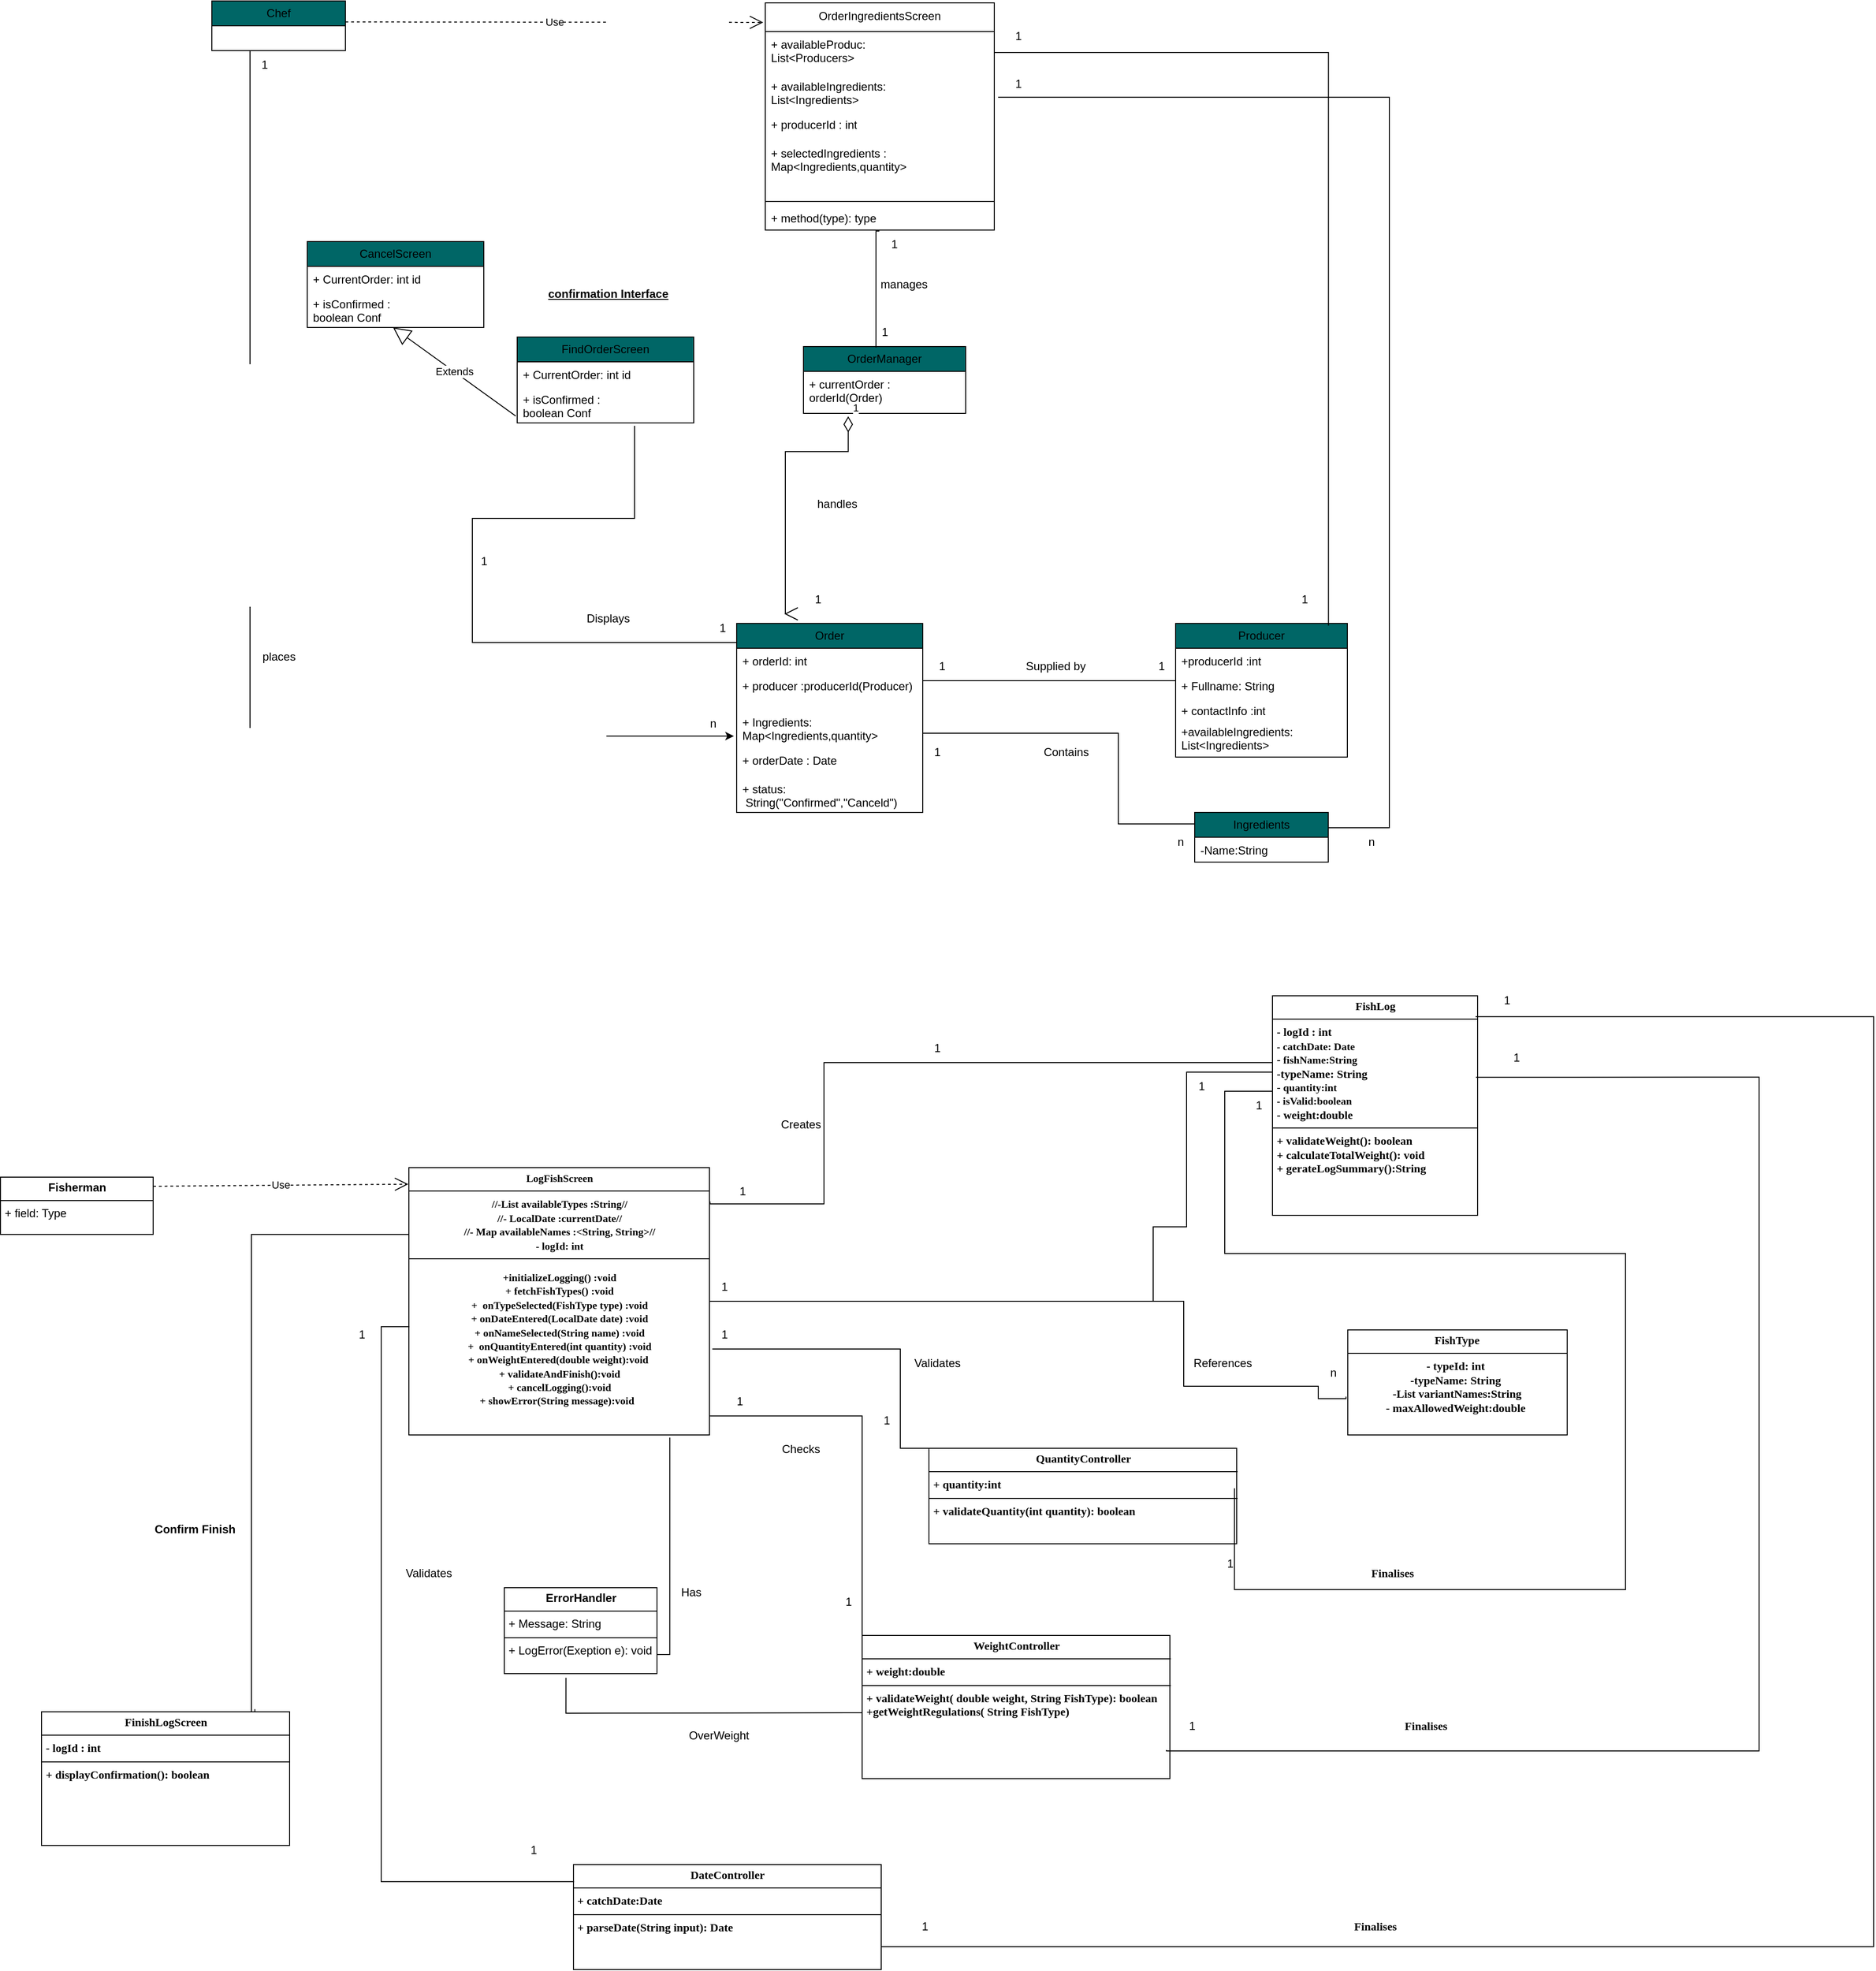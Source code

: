 <mxfile version="27.0.5">
  <diagram id="C5RBs43oDa-KdzZeNtuy" name="Page-1">
    <mxGraphModel dx="1859" dy="789" grid="1" gridSize="10" guides="1" tooltips="1" connect="1" arrows="1" fold="1" page="1" pageScale="1" pageWidth="827" pageHeight="1169" math="0" shadow="0">
      <root>
        <mxCell id="WIyWlLk6GJQsqaUBKTNV-0" />
        <mxCell id="WIyWlLk6GJQsqaUBKTNV-1" parent="WIyWlLk6GJQsqaUBKTNV-0" />
        <mxCell id="t4uff5RxA97OM5w_c7er-0" value="FindOrderScreen" style="swimlane;fontStyle=0;childLayout=stackLayout;horizontal=1;startSize=26;fillColor=light-dark(#006666,#006666);horizontalStack=0;resizeParent=1;resizeParentMax=0;resizeLast=0;collapsible=1;marginBottom=0;whiteSpace=wrap;html=1;" parent="WIyWlLk6GJQsqaUBKTNV-1" vertex="1">
          <mxGeometry x="-150" y="520" width="185" height="90" as="geometry" />
        </mxCell>
        <mxCell id="t4uff5RxA97OM5w_c7er-1" value="+ CurrentOrder: int id" style="text;strokeColor=none;fillColor=none;align=left;verticalAlign=top;spacingLeft=4;spacingRight=4;overflow=hidden;rotatable=0;points=[[0,0.5],[1,0.5]];portConstraint=eastwest;whiteSpace=wrap;html=1;" parent="t4uff5RxA97OM5w_c7er-0" vertex="1">
          <mxGeometry y="26" width="185" height="26" as="geometry" />
        </mxCell>
        <mxCell id="t4uff5RxA97OM5w_c7er-2" value="+ isConfirmed : &lt;br&gt;boolean Conf" style="text;strokeColor=none;fillColor=none;align=left;verticalAlign=top;spacingLeft=4;spacingRight=4;overflow=hidden;rotatable=0;points=[[0,0.5],[1,0.5]];portConstraint=eastwest;whiteSpace=wrap;html=1;" parent="t4uff5RxA97OM5w_c7er-0" vertex="1">
          <mxGeometry y="52" width="185" height="38" as="geometry" />
        </mxCell>
        <mxCell id="t4uff5RxA97OM5w_c7er-3" value="&lt;u&gt;confirmation Interface&lt;/u&gt;" style="text;align=center;fontStyle=1;verticalAlign=middle;spacingLeft=3;spacingRight=3;strokeColor=none;rotatable=0;points=[[0,0.5],[1,0.5]];portConstraint=eastwest;html=1;" parent="WIyWlLk6GJQsqaUBKTNV-1" vertex="1">
          <mxGeometry x="-120" y="450" width="130" height="50" as="geometry" />
        </mxCell>
        <mxCell id="t4uff5RxA97OM5w_c7er-4" value="Producer" style="swimlane;fontStyle=0;childLayout=stackLayout;horizontal=1;startSize=26;fillColor=light-dark(#006666,#006666);horizontalStack=0;resizeParent=1;resizeParentMax=0;resizeLast=0;collapsible=1;marginBottom=0;whiteSpace=wrap;html=1;" parent="WIyWlLk6GJQsqaUBKTNV-1" vertex="1">
          <mxGeometry x="540" y="820" width="180" height="140" as="geometry">
            <mxRectangle x="370" y="533" width="90" height="30" as="alternateBounds" />
          </mxGeometry>
        </mxCell>
        <mxCell id="t4uff5RxA97OM5w_c7er-5" value="+producerId :int" style="text;strokeColor=none;fillColor=none;align=left;verticalAlign=top;spacingLeft=4;spacingRight=4;overflow=hidden;rotatable=0;points=[[0,0.5],[1,0.5]];portConstraint=eastwest;whiteSpace=wrap;html=1;" parent="t4uff5RxA97OM5w_c7er-4" vertex="1">
          <mxGeometry y="26" width="180" height="26" as="geometry" />
        </mxCell>
        <mxCell id="t4uff5RxA97OM5w_c7er-6" value="+ Fullname: String" style="text;strokeColor=none;fillColor=none;align=left;verticalAlign=top;spacingLeft=4;spacingRight=4;overflow=hidden;rotatable=0;points=[[0,0.5],[1,0.5]];portConstraint=eastwest;whiteSpace=wrap;html=1;" parent="t4uff5RxA97OM5w_c7er-4" vertex="1">
          <mxGeometry y="52" width="180" height="26" as="geometry" />
        </mxCell>
        <mxCell id="t4uff5RxA97OM5w_c7er-7" value="+ contactInfo :int" style="text;strokeColor=none;fillColor=none;align=left;verticalAlign=top;spacingLeft=4;spacingRight=4;overflow=hidden;rotatable=0;points=[[0,0.5],[1,0.5]];portConstraint=eastwest;whiteSpace=wrap;html=1;" parent="t4uff5RxA97OM5w_c7er-4" vertex="1">
          <mxGeometry y="78" width="180" height="22" as="geometry" />
        </mxCell>
        <mxCell id="t4uff5RxA97OM5w_c7er-8" value="+availableIngredients:&lt;br&gt;List&amp;lt;Ingredients&amp;gt;" style="text;strokeColor=none;fillColor=none;align=left;verticalAlign=top;spacingLeft=4;spacingRight=4;overflow=hidden;rotatable=0;points=[[0,0.5],[1,0.5]];portConstraint=eastwest;whiteSpace=wrap;html=1;" parent="t4uff5RxA97OM5w_c7er-4" vertex="1">
          <mxGeometry y="100" width="180" height="40" as="geometry" />
        </mxCell>
        <mxCell id="t4uff5RxA97OM5w_c7er-9" value="Ingredients" style="swimlane;fontStyle=0;childLayout=stackLayout;horizontal=1;startSize=26;fillColor=light-dark(#006666,#006666);horizontalStack=0;resizeParent=1;resizeParentMax=0;resizeLast=0;collapsible=1;marginBottom=0;whiteSpace=wrap;html=1;" parent="WIyWlLk6GJQsqaUBKTNV-1" vertex="1">
          <mxGeometry x="560" y="1018" width="140" height="52" as="geometry" />
        </mxCell>
        <mxCell id="t4uff5RxA97OM5w_c7er-10" value="-Name:String" style="text;strokeColor=none;fillColor=none;align=left;verticalAlign=top;spacingLeft=4;spacingRight=4;overflow=hidden;rotatable=0;points=[[0,0.5],[1,0.5]];portConstraint=eastwest;whiteSpace=wrap;html=1;" parent="t4uff5RxA97OM5w_c7er-9" vertex="1">
          <mxGeometry y="26" width="140" height="26" as="geometry" />
        </mxCell>
        <mxCell id="t4uff5RxA97OM5w_c7er-11" value="Order" style="swimlane;fontStyle=0;childLayout=stackLayout;horizontal=1;startSize=26;fillColor=light-dark(#006666,#006666);horizontalStack=0;resizeParent=1;resizeParentMax=0;resizeLast=0;collapsible=1;marginBottom=0;whiteSpace=wrap;html=1;" parent="WIyWlLk6GJQsqaUBKTNV-1" vertex="1">
          <mxGeometry x="80" y="820" width="195" height="198" as="geometry" />
        </mxCell>
        <mxCell id="t4uff5RxA97OM5w_c7er-12" value="+ orderId: int" style="text;strokeColor=none;fillColor=none;align=left;verticalAlign=top;spacingLeft=4;spacingRight=4;overflow=hidden;rotatable=0;points=[[0,0.5],[1,0.5]];portConstraint=eastwest;whiteSpace=wrap;html=1;" parent="t4uff5RxA97OM5w_c7er-11" vertex="1">
          <mxGeometry y="26" width="195" height="26" as="geometry" />
        </mxCell>
        <mxCell id="t4uff5RxA97OM5w_c7er-13" value="+ producer :producerId(Producer)&amp;nbsp;" style="text;strokeColor=none;fillColor=none;align=left;verticalAlign=top;spacingLeft=4;spacingRight=4;overflow=hidden;rotatable=0;points=[[0,0.5],[1,0.5]];portConstraint=eastwest;whiteSpace=wrap;html=1;" parent="t4uff5RxA97OM5w_c7er-11" vertex="1">
          <mxGeometry y="52" width="195" height="38" as="geometry" />
        </mxCell>
        <mxCell id="t4uff5RxA97OM5w_c7er-14" value="+ Ingredients:&lt;br&gt;Map&amp;lt;Ingredients,quantity&amp;gt;" style="text;strokeColor=none;fillColor=none;align=left;verticalAlign=top;spacingLeft=4;spacingRight=4;overflow=hidden;rotatable=0;points=[[0,0.5],[1,0.5]];portConstraint=eastwest;whiteSpace=wrap;html=1;" parent="t4uff5RxA97OM5w_c7er-11" vertex="1">
          <mxGeometry y="90" width="195" height="40" as="geometry" />
        </mxCell>
        <mxCell id="t4uff5RxA97OM5w_c7er-15" value="+ orderDate : Date" style="text;strokeColor=none;fillColor=none;align=left;verticalAlign=top;spacingLeft=4;spacingRight=4;overflow=hidden;rotatable=0;points=[[0,0.5],[1,0.5]];portConstraint=eastwest;whiteSpace=wrap;html=1;" parent="t4uff5RxA97OM5w_c7er-11" vertex="1">
          <mxGeometry y="130" width="195" height="30" as="geometry" />
        </mxCell>
        <mxCell id="t4uff5RxA97OM5w_c7er-16" value="+ status: &lt;br&gt;&amp;nbsp;String(&quot;Confirmed&quot;,&quot;Canceld&quot;)&amp;nbsp;" style="text;strokeColor=none;fillColor=none;align=left;verticalAlign=top;spacingLeft=4;spacingRight=4;overflow=hidden;rotatable=0;points=[[0,0.5],[1,0.5]];portConstraint=eastwest;whiteSpace=wrap;html=1;" parent="t4uff5RxA97OM5w_c7er-11" vertex="1">
          <mxGeometry y="160" width="195" height="38" as="geometry" />
        </mxCell>
        <mxCell id="t4uff5RxA97OM5w_c7er-17" value="OrderManager" style="swimlane;fontStyle=0;childLayout=stackLayout;horizontal=1;startSize=26;fillColor=light-dark(#006666,#006666);horizontalStack=0;resizeParent=1;resizeParentMax=0;resizeLast=0;collapsible=1;marginBottom=0;whiteSpace=wrap;html=1;" parent="WIyWlLk6GJQsqaUBKTNV-1" vertex="1">
          <mxGeometry x="150" y="530" width="170" height="70" as="geometry" />
        </mxCell>
        <mxCell id="t4uff5RxA97OM5w_c7er-18" value="+ currentOrder : orderId(Order)" style="text;strokeColor=none;fillColor=none;align=left;verticalAlign=top;spacingLeft=4;spacingRight=4;overflow=hidden;rotatable=0;points=[[0,0.5],[1,0.5]];portConstraint=eastwest;whiteSpace=wrap;html=1;" parent="t4uff5RxA97OM5w_c7er-17" vertex="1">
          <mxGeometry y="26" width="170" height="44" as="geometry" />
        </mxCell>
        <mxCell id="t4uff5RxA97OM5w_c7er-19" value="Chef" style="swimlane;fontStyle=0;childLayout=stackLayout;horizontal=1;startSize=26;fillColor=light-dark(#006666,#006666);horizontalStack=0;resizeParent=1;resizeParentMax=0;resizeLast=0;collapsible=1;marginBottom=0;whiteSpace=wrap;html=1;" parent="WIyWlLk6GJQsqaUBKTNV-1" vertex="1">
          <mxGeometry x="-470" y="168" width="140" height="52" as="geometry" />
        </mxCell>
        <mxCell id="t4uff5RxA97OM5w_c7er-20" value="&lt;span style=&quot;font-weight: 400;&quot;&gt;OrderIngredientsScreen&lt;/span&gt;" style="swimlane;fontStyle=1;align=center;verticalAlign=top;childLayout=stackLayout;horizontal=1;startSize=30;horizontalStack=0;resizeParent=1;resizeParentMax=0;resizeLast=0;collapsible=1;marginBottom=0;whiteSpace=wrap;html=1;fillColor=light-dark(#FFFFFF,#006666);" parent="WIyWlLk6GJQsqaUBKTNV-1" vertex="1">
          <mxGeometry x="110" y="170" width="240" height="238" as="geometry" />
        </mxCell>
        <mxCell id="t4uff5RxA97OM5w_c7er-21" value="+ availableProduc:&lt;br&gt;List&amp;lt;Producers&amp;gt;" style="text;strokeColor=none;fillColor=none;align=left;verticalAlign=top;spacingLeft=4;spacingRight=4;overflow=hidden;rotatable=0;points=[[0,0.5],[1,0.5]];portConstraint=eastwest;whiteSpace=wrap;html=1;" parent="t4uff5RxA97OM5w_c7er-20" vertex="1">
          <mxGeometry y="30" width="240" height="44" as="geometry" />
        </mxCell>
        <mxCell id="t4uff5RxA97OM5w_c7er-22" value="+ availableIngredients:&lt;br&gt;List&amp;lt;Ingredients&amp;gt;" style="text;strokeColor=none;fillColor=none;align=left;verticalAlign=top;spacingLeft=4;spacingRight=4;overflow=hidden;rotatable=0;points=[[0,0.5],[1,0.5]];portConstraint=eastwest;whiteSpace=wrap;html=1;" parent="t4uff5RxA97OM5w_c7er-20" vertex="1">
          <mxGeometry y="74" width="240" height="40" as="geometry" />
        </mxCell>
        <mxCell id="t4uff5RxA97OM5w_c7er-23" value="+ producerId : int" style="text;strokeColor=none;fillColor=none;align=left;verticalAlign=top;spacingLeft=4;spacingRight=4;overflow=hidden;rotatable=0;points=[[0,0.5],[1,0.5]];portConstraint=eastwest;whiteSpace=wrap;html=1;" parent="t4uff5RxA97OM5w_c7er-20" vertex="1">
          <mxGeometry y="114" width="240" height="30" as="geometry" />
        </mxCell>
        <mxCell id="t4uff5RxA97OM5w_c7er-24" value="+ selectedIngredients : Map&amp;lt;Ingredients,quantity&amp;gt;" style="text;strokeColor=none;fillColor=none;align=left;verticalAlign=top;spacingLeft=4;spacingRight=4;overflow=hidden;rotatable=0;points=[[0,0.5],[1,0.5]];portConstraint=eastwest;whiteSpace=wrap;html=1;" parent="t4uff5RxA97OM5w_c7er-20" vertex="1">
          <mxGeometry y="144" width="240" height="60" as="geometry" />
        </mxCell>
        <mxCell id="t4uff5RxA97OM5w_c7er-25" value="" style="line;strokeWidth=1;fillColor=none;align=left;verticalAlign=middle;spacingTop=-1;spacingLeft=3;spacingRight=3;rotatable=0;labelPosition=right;points=[];portConstraint=eastwest;strokeColor=inherit;" parent="t4uff5RxA97OM5w_c7er-20" vertex="1">
          <mxGeometry y="204" width="240" height="8" as="geometry" />
        </mxCell>
        <mxCell id="t4uff5RxA97OM5w_c7er-26" value="+ method(type): type" style="text;strokeColor=none;fillColor=none;align=left;verticalAlign=top;spacingLeft=4;spacingRight=4;overflow=hidden;rotatable=0;points=[[0,0.5],[1,0.5]];portConstraint=eastwest;whiteSpace=wrap;html=1;" parent="t4uff5RxA97OM5w_c7er-20" vertex="1">
          <mxGeometry y="212" width="240" height="26" as="geometry" />
        </mxCell>
        <mxCell id="t4uff5RxA97OM5w_c7er-27" value="" style="endArrow=none;html=1;edgeStyle=orthogonalEdgeStyle;rounded=0;entryX=0.447;entryY=0.014;entryDx=0;entryDy=0;entryPerimeter=0;exitX=0.498;exitY=1.044;exitDx=0;exitDy=0;exitPerimeter=0;" parent="WIyWlLk6GJQsqaUBKTNV-1" source="t4uff5RxA97OM5w_c7er-26" target="t4uff5RxA97OM5w_c7er-17" edge="1">
          <mxGeometry relative="1" as="geometry">
            <mxPoint x="230" y="430" as="sourcePoint" />
            <mxPoint x="420" y="482" as="targetPoint" />
            <Array as="points">
              <mxPoint x="226" y="409" />
            </Array>
          </mxGeometry>
        </mxCell>
        <mxCell id="t4uff5RxA97OM5w_c7er-28" value="" style="endArrow=none;html=1;edgeStyle=orthogonalEdgeStyle;rounded=0;entryX=0;entryY=0.5;entryDx=0;entryDy=0;" parent="WIyWlLk6GJQsqaUBKTNV-1" target="t4uff5RxA97OM5w_c7er-6" edge="1">
          <mxGeometry relative="1" as="geometry">
            <mxPoint x="275" y="880" as="sourcePoint" />
            <mxPoint x="435" y="880" as="targetPoint" />
            <Array as="points">
              <mxPoint x="540" y="880" />
            </Array>
          </mxGeometry>
        </mxCell>
        <mxCell id="t4uff5RxA97OM5w_c7er-29" value="" style="endArrow=none;html=1;edgeStyle=orthogonalEdgeStyle;rounded=0;entryX=0;entryY=0.25;entryDx=0;entryDy=0;" parent="WIyWlLk6GJQsqaUBKTNV-1" target="t4uff5RxA97OM5w_c7er-9" edge="1">
          <mxGeometry relative="1" as="geometry">
            <mxPoint x="275" y="935" as="sourcePoint" />
            <mxPoint x="560" y="994.5" as="targetPoint" />
            <Array as="points">
              <mxPoint x="480" y="935" />
              <mxPoint x="480" y="1030" />
            </Array>
          </mxGeometry>
        </mxCell>
        <mxCell id="t4uff5RxA97OM5w_c7er-30" value="manages" style="text;html=1;align=center;verticalAlign=middle;resizable=0;points=[];autosize=1;strokeColor=none;fillColor=none;" parent="WIyWlLk6GJQsqaUBKTNV-1" vertex="1">
          <mxGeometry x="220" y="450" width="70" height="30" as="geometry" />
        </mxCell>
        <mxCell id="t4uff5RxA97OM5w_c7er-31" value="1" style="text;html=1;align=center;verticalAlign=middle;resizable=0;points=[];autosize=1;strokeColor=none;fillColor=none;" parent="WIyWlLk6GJQsqaUBKTNV-1" vertex="1">
          <mxGeometry x="230" y="408" width="30" height="30" as="geometry" />
        </mxCell>
        <mxCell id="t4uff5RxA97OM5w_c7er-32" value="1" style="text;html=1;align=center;verticalAlign=middle;resizable=0;points=[];autosize=1;strokeColor=none;fillColor=none;" parent="WIyWlLk6GJQsqaUBKTNV-1" vertex="1">
          <mxGeometry x="220" y="500" width="30" height="30" as="geometry" />
        </mxCell>
        <mxCell id="t4uff5RxA97OM5w_c7er-33" value="handles" style="text;html=1;align=center;verticalAlign=middle;resizable=0;points=[];autosize=1;strokeColor=none;fillColor=none;" parent="WIyWlLk6GJQsqaUBKTNV-1" vertex="1">
          <mxGeometry x="150" y="680" width="70" height="30" as="geometry" />
        </mxCell>
        <mxCell id="t4uff5RxA97OM5w_c7er-34" value="1" style="text;html=1;align=center;verticalAlign=middle;resizable=0;points=[];autosize=1;strokeColor=none;fillColor=none;" parent="WIyWlLk6GJQsqaUBKTNV-1" vertex="1">
          <mxGeometry x="150" y="780" width="30" height="30" as="geometry" />
        </mxCell>
        <mxCell id="t4uff5RxA97OM5w_c7er-35" value="Supplied by" style="text;html=1;align=center;verticalAlign=middle;resizable=0;points=[];autosize=1;strokeColor=none;fillColor=none;" parent="WIyWlLk6GJQsqaUBKTNV-1" vertex="1">
          <mxGeometry x="369" y="850" width="90" height="30" as="geometry" />
        </mxCell>
        <mxCell id="t4uff5RxA97OM5w_c7er-36" value="1" style="text;html=1;align=center;verticalAlign=middle;resizable=0;points=[];autosize=1;strokeColor=none;fillColor=none;" parent="WIyWlLk6GJQsqaUBKTNV-1" vertex="1">
          <mxGeometry x="280" y="850" width="30" height="30" as="geometry" />
        </mxCell>
        <mxCell id="t4uff5RxA97OM5w_c7er-37" value="1" style="text;html=1;align=center;verticalAlign=middle;resizable=0;points=[];autosize=1;strokeColor=none;fillColor=none;" parent="WIyWlLk6GJQsqaUBKTNV-1" vertex="1">
          <mxGeometry x="510" y="850" width="30" height="30" as="geometry" />
        </mxCell>
        <mxCell id="t4uff5RxA97OM5w_c7er-38" value="Contains" style="text;html=1;align=center;verticalAlign=middle;resizable=0;points=[];autosize=1;strokeColor=none;fillColor=none;" parent="WIyWlLk6GJQsqaUBKTNV-1" vertex="1">
          <mxGeometry x="390" y="940" width="70" height="30" as="geometry" />
        </mxCell>
        <mxCell id="t4uff5RxA97OM5w_c7er-39" value="1" style="text;html=1;align=center;verticalAlign=middle;resizable=0;points=[];autosize=1;strokeColor=none;fillColor=none;" parent="WIyWlLk6GJQsqaUBKTNV-1" vertex="1">
          <mxGeometry x="275" y="940" width="30" height="30" as="geometry" />
        </mxCell>
        <mxCell id="t4uff5RxA97OM5w_c7er-40" value="n" style="text;html=1;align=center;verticalAlign=middle;resizable=0;points=[];autosize=1;strokeColor=none;fillColor=none;" parent="WIyWlLk6GJQsqaUBKTNV-1" vertex="1">
          <mxGeometry x="530" y="1034" width="30" height="30" as="geometry" />
        </mxCell>
        <mxCell id="t4uff5RxA97OM5w_c7er-41" value="" style="endArrow=none;html=1;edgeStyle=orthogonalEdgeStyle;rounded=0;entryX=0;entryY=0.5;entryDx=0;entryDy=0;exitX=0.665;exitY=1.079;exitDx=0;exitDy=0;exitPerimeter=0;" parent="WIyWlLk6GJQsqaUBKTNV-1" source="t4uff5RxA97OM5w_c7er-2" edge="1">
          <mxGeometry relative="1" as="geometry">
            <mxPoint x="-185" y="840" as="sourcePoint" />
            <mxPoint x="80" y="845" as="targetPoint" />
            <Array as="points">
              <mxPoint x="-27" y="710" />
              <mxPoint x="-197" y="710" />
              <mxPoint x="-197" y="840" />
              <mxPoint x="80" y="840" />
            </Array>
          </mxGeometry>
        </mxCell>
        <mxCell id="t4uff5RxA97OM5w_c7er-42" value="Displays" style="text;html=1;align=center;verticalAlign=middle;resizable=0;points=[];autosize=1;strokeColor=none;fillColor=none;" parent="WIyWlLk6GJQsqaUBKTNV-1" vertex="1">
          <mxGeometry x="-90" y="800" width="70" height="30" as="geometry" />
        </mxCell>
        <mxCell id="t4uff5RxA97OM5w_c7er-43" value="1" style="text;html=1;align=center;verticalAlign=middle;resizable=0;points=[];autosize=1;strokeColor=none;fillColor=none;" parent="WIyWlLk6GJQsqaUBKTNV-1" vertex="1">
          <mxGeometry x="-200" y="740" width="30" height="30" as="geometry" />
        </mxCell>
        <mxCell id="t4uff5RxA97OM5w_c7er-44" value="1" style="text;html=1;align=center;verticalAlign=middle;resizable=0;points=[];autosize=1;strokeColor=none;fillColor=none;" parent="WIyWlLk6GJQsqaUBKTNV-1" vertex="1">
          <mxGeometry x="50" y="810" width="30" height="30" as="geometry" />
        </mxCell>
        <mxCell id="t4uff5RxA97OM5w_c7er-45" value="" style="endArrow=none;html=1;edgeStyle=orthogonalEdgeStyle;rounded=0;exitX=0.89;exitY=0.016;exitDx=0;exitDy=0;exitPerimeter=0;entryX=1;entryY=0.5;entryDx=0;entryDy=0;" parent="WIyWlLk6GJQsqaUBKTNV-1" source="t4uff5RxA97OM5w_c7er-4" target="t4uff5RxA97OM5w_c7er-21" edge="1">
          <mxGeometry relative="1" as="geometry">
            <mxPoint x="590" y="700" as="sourcePoint" />
            <mxPoint x="892.353" y="220" as="targetPoint" />
            <Array as="points">
              <mxPoint x="700" y="222" />
            </Array>
          </mxGeometry>
        </mxCell>
        <mxCell id="t4uff5RxA97OM5w_c7er-46" value="" style="endArrow=none;html=1;edgeStyle=orthogonalEdgeStyle;rounded=0;entryX=1;entryY=0.5;entryDx=0;entryDy=0;" parent="WIyWlLk6GJQsqaUBKTNV-1" source="t4uff5RxA97OM5w_c7er-9" edge="1">
          <mxGeometry relative="1" as="geometry">
            <mxPoint x="704" y="868.93" as="sourcePoint" />
            <mxPoint x="354" y="268.93" as="targetPoint" />
            <Array as="points">
              <mxPoint x="764" y="1034" />
              <mxPoint x="764" y="269" />
            </Array>
          </mxGeometry>
        </mxCell>
        <mxCell id="t4uff5RxA97OM5w_c7er-47" value="1" style="text;html=1;align=center;verticalAlign=middle;resizable=0;points=[];autosize=1;strokeColor=none;fillColor=none;" parent="WIyWlLk6GJQsqaUBKTNV-1" vertex="1">
          <mxGeometry x="360" y="190" width="30" height="30" as="geometry" />
        </mxCell>
        <mxCell id="t4uff5RxA97OM5w_c7er-48" value="1" style="text;html=1;align=center;verticalAlign=middle;resizable=0;points=[];autosize=1;strokeColor=none;fillColor=none;" parent="WIyWlLk6GJQsqaUBKTNV-1" vertex="1">
          <mxGeometry x="660" y="780" width="30" height="30" as="geometry" />
        </mxCell>
        <mxCell id="t4uff5RxA97OM5w_c7er-49" value="1" style="text;html=1;align=center;verticalAlign=middle;resizable=0;points=[];autosize=1;strokeColor=none;fillColor=none;" parent="WIyWlLk6GJQsqaUBKTNV-1" vertex="1">
          <mxGeometry x="360" y="240" width="30" height="30" as="geometry" />
        </mxCell>
        <mxCell id="t4uff5RxA97OM5w_c7er-50" value="n" style="text;html=1;align=center;verticalAlign=middle;resizable=0;points=[];autosize=1;strokeColor=none;fillColor=none;" parent="WIyWlLk6GJQsqaUBKTNV-1" vertex="1">
          <mxGeometry x="730" y="1034" width="30" height="30" as="geometry" />
        </mxCell>
        <mxCell id="t4uff5RxA97OM5w_c7er-51" value="Use" style="endArrow=open;endSize=12;dashed=1;html=1;rounded=0;entryX=-0.009;entryY=0.086;entryDx=0;entryDy=0;entryPerimeter=0;exitX=1;exitY=0.423;exitDx=0;exitDy=0;exitPerimeter=0;" parent="WIyWlLk6GJQsqaUBKTNV-1" source="t4uff5RxA97OM5w_c7er-19" target="t4uff5RxA97OM5w_c7er-20" edge="1">
          <mxGeometry width="160" relative="1" as="geometry">
            <mxPoint x="-320" y="190" as="sourcePoint" />
            <mxPoint x="-105" y="193.41" as="targetPoint" />
          </mxGeometry>
        </mxCell>
        <mxCell id="t4uff5RxA97OM5w_c7er-52" value="places" style="text;html=1;align=center;verticalAlign=middle;resizable=0;points=[];autosize=1;strokeColor=none;fillColor=none;" parent="WIyWlLk6GJQsqaUBKTNV-1" vertex="1">
          <mxGeometry x="-430" y="840" width="60" height="30" as="geometry" />
        </mxCell>
        <mxCell id="t4uff5RxA97OM5w_c7er-53" value="1" style="text;html=1;align=center;verticalAlign=middle;resizable=0;points=[];autosize=1;strokeColor=none;fillColor=none;" parent="WIyWlLk6GJQsqaUBKTNV-1" vertex="1">
          <mxGeometry x="-430" y="220" width="30" height="30" as="geometry" />
        </mxCell>
        <mxCell id="t4uff5RxA97OM5w_c7er-54" value="n" style="text;html=1;align=center;verticalAlign=middle;resizable=0;points=[];autosize=1;strokeColor=none;fillColor=none;" parent="WIyWlLk6GJQsqaUBKTNV-1" vertex="1">
          <mxGeometry x="40" y="910" width="30" height="30" as="geometry" />
        </mxCell>
        <mxCell id="t4uff5RxA97OM5w_c7er-55" value="1" style="endArrow=open;html=1;endSize=12;startArrow=diamondThin;startSize=14;startFill=0;edgeStyle=orthogonalEdgeStyle;align=left;verticalAlign=bottom;rounded=0;exitX=0.276;exitY=1.068;exitDx=0;exitDy=0;exitPerimeter=0;" parent="WIyWlLk6GJQsqaUBKTNV-1" source="t4uff5RxA97OM5w_c7er-18" edge="1">
          <mxGeometry x="-1" y="3" relative="1" as="geometry">
            <mxPoint x="20" y="664.5" as="sourcePoint" />
            <mxPoint x="130" y="810" as="targetPoint" />
            <Array as="points">
              <mxPoint x="197" y="640" />
              <mxPoint x="131" y="640" />
            </Array>
          </mxGeometry>
        </mxCell>
        <mxCell id="t4uff5RxA97OM5w_c7er-56" value="CancelScreen" style="swimlane;fontStyle=0;childLayout=stackLayout;horizontal=1;startSize=26;fillColor=light-dark(#006666,#006666);horizontalStack=0;resizeParent=1;resizeParentMax=0;resizeLast=0;collapsible=1;marginBottom=0;whiteSpace=wrap;html=1;" parent="WIyWlLk6GJQsqaUBKTNV-1" vertex="1">
          <mxGeometry x="-370" y="420" width="185" height="90" as="geometry" />
        </mxCell>
        <mxCell id="t4uff5RxA97OM5w_c7er-57" value="+ CurrentOrder: int id" style="text;strokeColor=none;fillColor=none;align=left;verticalAlign=top;spacingLeft=4;spacingRight=4;overflow=hidden;rotatable=0;points=[[0,0.5],[1,0.5]];portConstraint=eastwest;whiteSpace=wrap;html=1;" parent="t4uff5RxA97OM5w_c7er-56" vertex="1">
          <mxGeometry y="26" width="185" height="26" as="geometry" />
        </mxCell>
        <mxCell id="t4uff5RxA97OM5w_c7er-58" value="+ isConfirmed : &lt;br&gt;boolean Conf" style="text;strokeColor=none;fillColor=none;align=left;verticalAlign=top;spacingLeft=4;spacingRight=4;overflow=hidden;rotatable=0;points=[[0,0.5],[1,0.5]];portConstraint=eastwest;whiteSpace=wrap;html=1;" parent="t4uff5RxA97OM5w_c7er-56" vertex="1">
          <mxGeometry y="52" width="185" height="38" as="geometry" />
        </mxCell>
        <mxCell id="t4uff5RxA97OM5w_c7er-59" value="Extends" style="endArrow=block;endSize=16;endFill=0;html=1;rounded=0;entryX=0.486;entryY=1;entryDx=0;entryDy=0;entryPerimeter=0;exitX=-0.008;exitY=0.811;exitDx=0;exitDy=0;exitPerimeter=0;" parent="WIyWlLk6GJQsqaUBKTNV-1" source="t4uff5RxA97OM5w_c7er-2" target="t4uff5RxA97OM5w_c7er-58" edge="1">
          <mxGeometry width="160" relative="1" as="geometry">
            <mxPoint x="-360" y="600" as="sourcePoint" />
            <mxPoint x="-200" y="600" as="targetPoint" />
          </mxGeometry>
        </mxCell>
        <mxCell id="t4uff5RxA97OM5w_c7er-60" style="edgeStyle=orthogonalEdgeStyle;rounded=0;orthogonalLoop=1;jettySize=auto;html=1;entryX=-0.015;entryY=0.7;entryDx=0;entryDy=0;entryPerimeter=0;" parent="WIyWlLk6GJQsqaUBKTNV-1" source="t4uff5RxA97OM5w_c7er-19" target="t4uff5RxA97OM5w_c7er-14" edge="1">
          <mxGeometry relative="1" as="geometry">
            <Array as="points">
              <mxPoint x="-430" y="938" />
            </Array>
          </mxGeometry>
        </mxCell>
        <mxCell id="PBNnNokdA2dlrOg4FgTL-0" value="&lt;p style=&quot;margin:0px;margin-top:4px;text-align:center;&quot;&gt;&lt;b&gt;&lt;font style=&quot;font-size: 11px;&quot; face=&quot;Verdana&quot;&gt;LogFishScreen&lt;/font&gt;&lt;/b&gt;&lt;/p&gt;&lt;hr size=&quot;1&quot; style=&quot;border-style:solid;&quot;&gt;&lt;div style=&quot;text-align: center; text-wrap-mode: nowrap;&quot;&gt;&lt;b&gt;&lt;font style=&quot;font-size: 11px;&quot; face=&quot;Verdana&quot;&gt;//-List&amp;nbsp;&lt;span style=&quot;background-color: transparent; color: light-dark(rgb(0, 0, 0), rgb(255, 255, 255));&quot;&gt;availableTypes :String//&lt;/span&gt;&lt;/font&gt;&lt;/b&gt;&lt;/div&gt;&lt;div style=&quot;text-align: center; text-wrap-mode: nowrap;&quot;&gt;&lt;b&gt;&lt;font style=&quot;font-size: 11px;&quot; face=&quot;Verdana&quot;&gt;//- LocalDate :currentDate//&lt;/font&gt;&lt;/b&gt;&lt;/div&gt;&lt;div style=&quot;text-align: center; text-wrap-mode: nowrap;&quot;&gt;&lt;b&gt;&lt;font style=&quot;font-size: 11px;&quot; face=&quot;Verdana&quot;&gt;//- Map&amp;nbsp;&lt;span style=&quot;background-color: transparent; color: light-dark(rgb(0, 0, 0), rgb(255, 255, 255));&quot;&gt;availableNames :&lt;/span&gt;&lt;span style=&quot;background-color: transparent; color: light-dark(rgb(0, 0, 0), rgb(255, 255, 255));&quot;&gt;&amp;lt;String, String&amp;gt;// &lt;br&gt;&lt;/span&gt;&lt;span style=&quot;background-color: transparent; color: light-dark(rgb(0, 0, 0), rgb(255, 255, 255));&quot;&gt;- logId: int&lt;/span&gt;&lt;/font&gt;&lt;/b&gt;&lt;/div&gt;&lt;hr size=&quot;1&quot; style=&quot;border-style:solid;&quot;&gt;&lt;pre style=&quot;text-align: center;&quot;&gt;&lt;b&gt;&lt;font style=&quot;font-size: 11px;&quot; face=&quot;Verdana&quot;&gt;+initializeLogging() &lt;font style=&quot;background-color: transparent; color: light-dark(rgb(0, 0, 0), rgb(255, 255, 255)); white-space: normal;&quot;&gt;:&lt;/font&gt;&lt;span style=&quot;background-color: transparent; color: light-dark(rgb(0, 0, 0), rgb(255, 255, 255)); white-space: normal;&quot;&gt;void&lt;/span&gt;&lt;br&gt;+ fetchFishTypes() &lt;font style=&quot;background-color: transparent; color: light-dark(rgb(0, 0, 0), rgb(255, 255, 255)); white-space: normal;&quot;&gt;:&lt;/font&gt;&lt;span style=&quot;background-color: transparent; color: light-dark(rgb(0, 0, 0), rgb(255, 255, 255)); white-space: normal;&quot;&gt;void&lt;/span&gt;&lt;br&gt;+  onTypeSelected(FishType type) &lt;font style=&quot;background-color: transparent; color: light-dark(rgb(0, 0, 0), rgb(255, 255, 255)); white-space: normal;&quot;&gt;:&lt;/font&gt;&lt;span style=&quot;background-color: transparent; color: light-dark(rgb(0, 0, 0), rgb(255, 255, 255)); white-space: normal;&quot;&gt;void&lt;/span&gt;&lt;br&gt;+ onDateEntered(LocalDate date) &lt;font style=&quot;background-color: transparent; color: light-dark(rgb(0, 0, 0), rgb(255, 255, 255)); white-space: normal;&quot;&gt;:&lt;/font&gt;&lt;span style=&quot;background-color: transparent; color: light-dark(rgb(0, 0, 0), rgb(255, 255, 255)); white-space: normal;&quot;&gt;void&lt;/span&gt;&lt;br&gt;+ onNameSelected(String name) &lt;font style=&quot;background-color: transparent; color: light-dark(rgb(0, 0, 0), rgb(255, 255, 255)); white-space: normal;&quot;&gt;:&lt;/font&gt;&lt;span style=&quot;background-color: transparent; color: light-dark(rgb(0, 0, 0), rgb(255, 255, 255)); white-space: normal;&quot;&gt;void&lt;/span&gt;&lt;br&gt;+  onQuantityEntered(int quantity) &lt;font style=&quot;background-color: transparent; color: light-dark(rgb(0, 0, 0), rgb(255, 255, 255)); white-space: normal;&quot;&gt;:&lt;/font&gt;&lt;span style=&quot;background-color: transparent; color: light-dark(rgb(0, 0, 0), rgb(255, 255, 255)); white-space: normal;&quot;&gt;void&lt;/span&gt;&lt;br&gt;+ onWeightEntered(double weight)&lt;font style=&quot;background-color: transparent; color: light-dark(rgb(0, 0, 0), rgb(255, 255, 255)); white-space: normal;&quot;&gt;:&lt;/font&gt;&lt;span style=&quot;background-color: transparent; color: light-dark(rgb(0, 0, 0), rgb(255, 255, 255)); white-space: normal;&quot;&gt;void&lt;/span&gt; &lt;br&gt;+&lt;font style=&quot;background-color: transparent; color: light-dark(rgb(0, 0, 0), rgb(255, 255, 255)); white-space: normal;&quot;&gt; validateAndFinish()&lt;/font&gt;&lt;font style=&quot;background-color: transparent; color: light-dark(rgb(0, 0, 0), rgb(255, 255, 255)); white-space: normal;&quot;&gt;:&lt;/font&gt;&lt;span style=&quot;background-color: transparent; color: light-dark(rgb(0, 0, 0), rgb(255, 255, 255));&quot;&gt;&lt;span style=&quot;white-space: normal;&quot;&gt;void&lt;br&gt;&lt;/span&gt;&lt;/span&gt;+&lt;font style=&quot;background-color: transparent; color: light-dark(rgb(0, 0, 0), rgb(255, 255, 255)); white-space: normal;&quot;&gt; cancelLogging()&lt;/font&gt;&lt;font style=&quot;background-color: transparent; color: light-dark(rgb(0, 0, 0), rgb(255, 255, 255)); white-space: normal;&quot;&gt;:&lt;/font&gt;&lt;span style=&quot;background-color: transparent; color: light-dark(rgb(0, 0, 0), rgb(255, 255, 255));&quot;&gt;&lt;span style=&quot;white-space: normal;&quot;&gt;void&lt;br&gt;&lt;/span&gt;&lt;/span&gt;+&lt;font style=&quot;background-color: transparent; color: light-dark(rgb(0, 0, 0), rgb(255, 255, 255)); white-space: normal;&quot;&gt; showError(String message):&lt;/font&gt;&lt;span style=&quot;background-color: transparent; color: light-dark(rgb(0, 0, 0), rgb(255, 255, 255)); white-space: normal;&quot;&gt;void&amp;nbsp;&amp;nbsp;&lt;/span&gt;&lt;/font&gt;&lt;/b&gt;&lt;/pre&gt;" style="verticalAlign=top;align=left;overflow=fill;html=1;whiteSpace=wrap;" parent="WIyWlLk6GJQsqaUBKTNV-1" vertex="1">
          <mxGeometry x="-263.5" y="1390" width="315" height="280" as="geometry" />
        </mxCell>
        <mxCell id="PBNnNokdA2dlrOg4FgTL-1" value="&lt;p style=&quot;margin:0px;margin-top:4px;text-align:center;&quot;&gt;&lt;b&gt;&lt;font face=&quot;Verdana&quot;&gt;FishLog&lt;/font&gt;&lt;/b&gt;&lt;/p&gt;&lt;hr size=&quot;1&quot; style=&quot;border-style:solid;&quot;&gt;&lt;pre style=&quot;margin:0px;margin-left:4px;&quot;&gt;&lt;b&gt;&lt;font face=&quot;Verdana&quot;&gt;- logId : int&lt;br&gt;&lt;span style=&quot;font-size: 11px; text-align: center; background-color: transparent; color: light-dark(rgb(0, 0, 0), rgb(255, 255, 255));&quot; class=&quot;token keyword&quot;&gt;-&lt;/span&gt;&lt;span style=&quot;text-align: center; background-color: transparent; color: light-dark(rgb(0, 0, 0), rgb(255, 255, 255));&quot;&gt;&lt;span style=&quot;font-size: 11px;&quot;&gt; catchDate: Date&lt;br&gt;&lt;/span&gt;&lt;/span&gt;&lt;span style=&quot;text-align: center; background-color: transparent; color: light-dark(rgb(0, 0, 0), rgb(255, 255, 255));&quot;&gt;-&lt;/span&gt;&lt;span style=&quot;text-align: center; background-color: transparent; color: light-dark(rgb(0, 0, 0), rgb(255, 255, 255)); font-size: 11px;&quot;&gt; fishName:String&lt;br/&gt;&lt;/span&gt;&lt;/font&gt;&lt;/b&gt;&lt;b style=&quot;font-family: Helvetica; text-align: center; white-space-collapse: collapse;&quot;&gt;&lt;font face=&quot;Verdana&quot;&gt;-typeName:&amp;nbsp;&lt;span style=&quot;background-color: transparent; color: light-dark(rgb(0, 0, 0), rgb(255, 255, 255));&quot;&gt;String&lt;/span&gt;&lt;span style=&quot;background-color: transparent; color: light-dark(rgb(0, 0, 0), rgb(255, 255, 255));&quot;&gt;&amp;nbsp;&lt;/span&gt;&lt;/font&gt;&lt;/b&gt;&lt;b&gt;&lt;font face=&quot;Verdana&quot;&gt;&lt;span style=&quot;text-align: center; background-color: transparent; color: light-dark(rgb(0, 0, 0), rgb(255, 255, 255));&quot;&gt;&lt;span style=&quot;font-size: 11px;&quot;&gt;&amp;nbsp;&lt;br&gt;&lt;/span&gt;&lt;/span&gt;&lt;span style=&quot;text-align: center; background-color: transparent; color: light-dark(rgb(0, 0, 0), rgb(255, 255, 255));&quot;&gt;-&lt;/span&gt;&lt;span style=&quot;text-align: center; background-color: transparent; color: light-dark(rgb(0, 0, 0), rgb(255, 255, 255)); font-size: 11px;&quot;&gt;&amp;nbsp;quantity:int&lt;/span&gt;&lt;font style=&quot;text-align: center; background-color: transparent; color: light-dark(rgb(0, 0, 0), rgb(255, 255, 255)); font-size: 11px;&quot;&gt;&amp;nbsp;&lt;br&gt;&lt;/font&gt;&lt;span style=&quot;text-align: center; background-color: transparent; color: light-dark(rgb(0, 0, 0), rgb(255, 255, 255)); font-size: 11px;&quot;&gt;- isValid&lt;/span&gt;&lt;font style=&quot;text-align: center; background-color: transparent; color: light-dark(rgb(0, 0, 0), rgb(255, 255, 255)); font-size: 11px;&quot;&gt;:&lt;/font&gt;&lt;span style=&quot;text-align: center; background-color: transparent; color: light-dark(rgb(0, 0, 0), rgb(255, 255, 255));&quot;&gt;&lt;span style=&quot;font-size: 11px;&quot;&gt;boolean&lt;br&gt;&lt;/span&gt;&lt;/span&gt;&lt;span style=&quot;text-align: center; background-color: transparent; color: light-dark(rgb(0, 0, 0), rgb(255, 255, 255));&quot;&gt;- weight:double&lt;/span&gt;&lt;/font&gt;&lt;/b&gt;&lt;/pre&gt;&lt;hr size=&quot;1&quot; style=&quot;border-style:solid;&quot;&gt;&lt;p style=&quot;margin:0px;margin-left:4px;&quot;&gt;&lt;b style=&quot;&quot;&gt;&lt;font face=&quot;Verdana&quot;&gt;+ validateWeight(): boolean&lt;br&gt;+ calculateTotalWeight(): void&lt;br&gt;+ gerateLogSummary():String&lt;/font&gt;&lt;/b&gt;&lt;/p&gt;" style="verticalAlign=top;align=left;overflow=fill;html=1;whiteSpace=wrap;" parent="WIyWlLk6GJQsqaUBKTNV-1" vertex="1">
          <mxGeometry x="641.5" y="1210" width="215" height="230" as="geometry" />
        </mxCell>
        <mxCell id="PBNnNokdA2dlrOg4FgTL-2" value="&lt;p style=&quot;margin:0px;margin-top:4px;text-align:center;&quot;&gt;&lt;b&gt;&lt;font face=&quot;Verdana&quot;&gt;FishType&lt;/font&gt;&lt;/b&gt;&lt;/p&gt;&lt;hr size=&quot;1&quot; style=&quot;border-style:solid;&quot;&gt;&lt;div style=&quot;text-align: center; text-wrap-mode: nowrap;&quot;&gt;&lt;b&gt;&lt;font face=&quot;Verdana&quot;&gt;-&amp;nbsp;&lt;span style=&quot;background-color: transparent; color: light-dark(rgb(0, 0, 0), rgb(255, 255, 255));&quot;&gt;typeId: int&lt;/span&gt;&lt;span style=&quot;background-color: transparent; color: light-dark(rgb(0, 0, 0), rgb(255, 255, 255));&quot;&gt;&amp;nbsp;&lt;/span&gt;&lt;/font&gt;&lt;/b&gt;&lt;/div&gt;&lt;div style=&quot;text-align: center; text-wrap-mode: nowrap;&quot;&gt;&lt;b&gt;&lt;font face=&quot;Verdana&quot;&gt;-typeName:&amp;nbsp;&lt;span style=&quot;background-color: transparent; color: light-dark(rgb(0, 0, 0), rgb(255, 255, 255));&quot;&gt;String&lt;/span&gt;&lt;span style=&quot;background-color: transparent; color: light-dark(rgb(0, 0, 0), rgb(255, 255, 255));&quot;&gt;&amp;nbsp;&lt;/span&gt;&lt;/font&gt;&lt;/b&gt;&lt;/div&gt;&lt;div style=&quot;text-align: center; text-wrap-mode: nowrap;&quot;&gt;&lt;b&gt;&lt;font face=&quot;Verdana&quot;&gt;-List variantNames:String&lt;/font&gt;&lt;/b&gt;&lt;/div&gt;&lt;div style=&quot;text-align: center; text-wrap-mode: nowrap;&quot;&gt;&lt;b&gt;&lt;font face=&quot;Verdana&quot;&gt;- maxAllowedWeight:&lt;span style=&quot;background-color: transparent; color: light-dark(rgb(0, 0, 0), rgb(255, 255, 255));&quot;&gt;double&lt;/span&gt;&lt;span style=&quot;background-color: transparent; color: light-dark(rgb(0, 0, 0), rgb(255, 255, 255));&quot;&gt;&amp;nbsp;&lt;/span&gt;&lt;/font&gt;&lt;/b&gt;&lt;/div&gt;" style="verticalAlign=top;align=left;overflow=fill;html=1;whiteSpace=wrap;" parent="WIyWlLk6GJQsqaUBKTNV-1" vertex="1">
          <mxGeometry x="720.4" y="1560" width="230" height="110" as="geometry" />
        </mxCell>
        <mxCell id="PBNnNokdA2dlrOg4FgTL-3" value="&lt;p style=&quot;margin:0px;margin-top:4px;text-align:center;&quot;&gt;&lt;b&gt;&lt;font face=&quot;Verdana&quot;&gt;WeightController&lt;/font&gt;&lt;/b&gt;&lt;/p&gt;&lt;hr size=&quot;1&quot; style=&quot;border-style:solid;&quot;&gt;&lt;p style=&quot;margin:0px;margin-left:4px;&quot;&gt;&lt;b&gt;&lt;font face=&quot;Verdana&quot;&gt;+ weight:double&lt;/font&gt;&lt;/b&gt;&lt;/p&gt;&lt;hr size=&quot;1&quot; style=&quot;border-style:solid;&quot;&gt;&lt;p style=&quot;margin:0px;margin-left:4px;&quot;&gt;&lt;b&gt;&lt;font face=&quot;Verdana&quot;&gt;+ validateWeight( double weight, String FishType): boolean&lt;br&gt;+getWeightRegulations( String FishType)&lt;/font&gt;&lt;/b&gt;&lt;/p&gt;" style="verticalAlign=top;align=left;overflow=fill;html=1;whiteSpace=wrap;" parent="WIyWlLk6GJQsqaUBKTNV-1" vertex="1">
          <mxGeometry x="211.5" y="1880" width="322.5" height="150" as="geometry" />
        </mxCell>
        <mxCell id="PBNnNokdA2dlrOg4FgTL-4" value="&lt;p style=&quot;margin:0px;margin-top:4px;text-align:center;&quot;&gt;&lt;b&gt;ErrorHandler&lt;/b&gt;&lt;/p&gt;&lt;hr size=&quot;1&quot; style=&quot;border-style:solid;&quot;&gt;&lt;p style=&quot;margin:0px;margin-left:4px;&quot;&gt;+ Message: String&lt;/p&gt;&lt;hr size=&quot;1&quot; style=&quot;border-style:solid;&quot;&gt;&lt;p style=&quot;margin:0px;margin-left:4px;&quot;&gt;+ LogError(Exeption e): void&lt;/p&gt;" style="verticalAlign=top;align=left;overflow=fill;html=1;whiteSpace=wrap;" parent="WIyWlLk6GJQsqaUBKTNV-1" vertex="1">
          <mxGeometry x="-163.5" y="1830" width="160" height="90" as="geometry" />
        </mxCell>
        <mxCell id="PBNnNokdA2dlrOg4FgTL-5" value="&lt;p style=&quot;margin:0px;margin-top:4px;text-align:center;&quot;&gt;&lt;b&gt;Fisherman&lt;/b&gt;&lt;/p&gt;&lt;hr size=&quot;1&quot; style=&quot;border-style:solid;&quot;&gt;&lt;p style=&quot;margin:0px;margin-left:4px;&quot;&gt;+ field: Type&lt;/p&gt;" style="verticalAlign=top;align=left;overflow=fill;html=1;whiteSpace=wrap;" parent="WIyWlLk6GJQsqaUBKTNV-1" vertex="1">
          <mxGeometry x="-691.5" y="1400" width="160" height="60" as="geometry" />
        </mxCell>
        <mxCell id="PBNnNokdA2dlrOg4FgTL-6" value="&lt;p style=&quot;margin:0px;margin-top:4px;text-align:center;&quot;&gt;&lt;b&gt;&lt;font face=&quot;Verdana&quot;&gt;DateController&lt;/font&gt;&lt;/b&gt;&lt;/p&gt;&lt;hr size=&quot;1&quot; style=&quot;border-style:solid;&quot;&gt;&lt;p style=&quot;margin:0px;margin-left:4px;&quot;&gt;&lt;b&gt;&lt;font face=&quot;Verdana&quot;&gt;+ catchDate:Date&lt;/font&gt;&lt;/b&gt;&lt;/p&gt;&lt;hr size=&quot;1&quot; style=&quot;border-style:solid;&quot;&gt;&lt;p style=&quot;margin:0px;margin-left:4px;&quot;&gt;&lt;b&gt;&lt;font face=&quot;Verdana&quot;&gt;+ parseDate(String input): Date&lt;br&gt;&lt;/font&gt;&lt;/b&gt;&lt;br&gt;&lt;/p&gt;" style="verticalAlign=top;align=left;overflow=fill;html=1;whiteSpace=wrap;" parent="WIyWlLk6GJQsqaUBKTNV-1" vertex="1">
          <mxGeometry x="-91" y="2120" width="322.5" height="110" as="geometry" />
        </mxCell>
        <mxCell id="PBNnNokdA2dlrOg4FgTL-7" value="&lt;p style=&quot;margin:0px;margin-top:4px;text-align:center;&quot;&gt;&lt;b&gt;&lt;font face=&quot;Verdana&quot;&gt;QuantityController&lt;/font&gt;&lt;/b&gt;&lt;/p&gt;&lt;hr size=&quot;1&quot; style=&quot;border-style:solid;&quot;&gt;&lt;p style=&quot;margin:0px;margin-left:4px;&quot;&gt;&lt;b&gt;&lt;font face=&quot;Verdana&quot;&gt;+ quantity:int&lt;/font&gt;&lt;/b&gt;&lt;/p&gt;&lt;hr size=&quot;1&quot; style=&quot;border-style:solid;&quot;&gt;&lt;p style=&quot;margin:0px;margin-left:4px;&quot;&gt;&lt;b&gt;&lt;font face=&quot;Verdana&quot;&gt;+ validateQuantity(int quantity): boolean&lt;br&gt;&lt;br&gt;&lt;/font&gt;&lt;/b&gt;&lt;br&gt;&lt;/p&gt;" style="verticalAlign=top;align=left;overflow=fill;html=1;whiteSpace=wrap;" parent="WIyWlLk6GJQsqaUBKTNV-1" vertex="1">
          <mxGeometry x="281.5" y="1684" width="322.5" height="100" as="geometry" />
        </mxCell>
        <mxCell id="PBNnNokdA2dlrOg4FgTL-8" value="Use" style="endArrow=open;endSize=12;dashed=1;html=1;rounded=0;exitX=1;exitY=0.159;exitDx=0;exitDy=0;exitPerimeter=0;entryX=-0.002;entryY=0.062;entryDx=0;entryDy=0;entryPerimeter=0;" parent="WIyWlLk6GJQsqaUBKTNV-1" source="PBNnNokdA2dlrOg4FgTL-5" target="PBNnNokdA2dlrOg4FgTL-0" edge="1">
          <mxGeometry width="160" relative="1" as="geometry">
            <mxPoint x="-689" y="1410" as="sourcePoint" />
            <mxPoint x="-268.5" y="1410" as="targetPoint" />
          </mxGeometry>
        </mxCell>
        <mxCell id="PBNnNokdA2dlrOg4FgTL-9" value="&lt;p style=&quot;margin:0px;margin-top:4px;text-align:center;&quot;&gt;&lt;b&gt;&lt;font face=&quot;Verdana&quot;&gt;FinishLogScreen&lt;/font&gt;&lt;/b&gt;&lt;/p&gt;&lt;hr size=&quot;1&quot; style=&quot;border-style:solid;&quot;&gt;&lt;pre style=&quot;margin:0px;margin-left:4px;&quot;&gt;&lt;b&gt;&lt;font face=&quot;Verdana&quot;&gt;- logId : int&lt;br&gt;&lt;/font&gt;&lt;/b&gt;&lt;/pre&gt;&lt;hr size=&quot;1&quot; style=&quot;border-style:solid;&quot;&gt;&lt;p style=&quot;margin:0px;margin-left:4px;&quot;&gt;&lt;b style=&quot;&quot;&gt;&lt;font face=&quot;Verdana&quot;&gt;+ displayConfirmation(): boolean&lt;/font&gt;&lt;/b&gt;&lt;/p&gt;" style="verticalAlign=top;align=left;overflow=fill;html=1;whiteSpace=wrap;" parent="WIyWlLk6GJQsqaUBKTNV-1" vertex="1">
          <mxGeometry x="-648.5" y="1960" width="260" height="140" as="geometry" />
        </mxCell>
        <mxCell id="PBNnNokdA2dlrOg4FgTL-10" value="" style="endArrow=none;html=1;edgeStyle=orthogonalEdgeStyle;rounded=0;entryX=0;entryY=0;entryDx=0;entryDy=0;exitX=1.002;exitY=0.127;exitDx=0;exitDy=0;exitPerimeter=0;" parent="WIyWlLk6GJQsqaUBKTNV-1" source="PBNnNokdA2dlrOg4FgTL-0" target="PBNnNokdA2dlrOg4FgTL-1" edge="1">
          <mxGeometry relative="1" as="geometry">
            <mxPoint x="-28.5" y="1320" as="sourcePoint" />
            <mxPoint x="256.5" y="1416" as="targetPoint" />
            <Array as="points">
              <mxPoint x="52.5" y="1428" />
              <mxPoint x="171.5" y="1428" />
              <mxPoint x="171.5" y="1280" />
            </Array>
          </mxGeometry>
        </mxCell>
        <mxCell id="PBNnNokdA2dlrOg4FgTL-11" value="Creates" style="text;html=1;align=center;verticalAlign=middle;resizable=0;points=[];autosize=1;strokeColor=none;fillColor=none;" parent="WIyWlLk6GJQsqaUBKTNV-1" vertex="1">
          <mxGeometry x="111.5" y="1330" width="70" height="30" as="geometry" />
        </mxCell>
        <mxCell id="PBNnNokdA2dlrOg4FgTL-12" value="1" style="text;html=1;align=center;verticalAlign=middle;resizable=0;points=[];autosize=1;strokeColor=none;fillColor=none;" parent="WIyWlLk6GJQsqaUBKTNV-1" vertex="1">
          <mxGeometry x="275.25" y="1250" width="30" height="30" as="geometry" />
        </mxCell>
        <mxCell id="PBNnNokdA2dlrOg4FgTL-13" value="1" style="text;html=1;align=center;verticalAlign=middle;resizable=0;points=[];autosize=1;strokeColor=none;fillColor=none;" parent="WIyWlLk6GJQsqaUBKTNV-1" vertex="1">
          <mxGeometry x="70.5" y="1400" width="30" height="30" as="geometry" />
        </mxCell>
        <mxCell id="PBNnNokdA2dlrOg4FgTL-14" value="" style="endArrow=none;html=1;edgeStyle=orthogonalEdgeStyle;rounded=0;exitX=0.868;exitY=1.01;exitDx=0;exitDy=0;exitPerimeter=0;" parent="WIyWlLk6GJQsqaUBKTNV-1" source="PBNnNokdA2dlrOg4FgTL-0" target="PBNnNokdA2dlrOg4FgTL-4" edge="1">
          <mxGeometry relative="1" as="geometry">
            <mxPoint x="36.4" y="2000" as="sourcePoint" />
            <mxPoint x="-362.45" y="1901.74" as="targetPoint" />
            <Array as="points">
              <mxPoint x="9.5" y="1900" />
            </Array>
          </mxGeometry>
        </mxCell>
        <mxCell id="PBNnNokdA2dlrOg4FgTL-15" value="Has" style="text;html=1;align=center;verticalAlign=middle;resizable=0;points=[];autosize=1;strokeColor=none;fillColor=none;" parent="WIyWlLk6GJQsqaUBKTNV-1" vertex="1">
          <mxGeometry x="11.5" y="1820" width="40" height="30" as="geometry" />
        </mxCell>
        <mxCell id="PBNnNokdA2dlrOg4FgTL-16" value="" style="endArrow=none;html=1;edgeStyle=orthogonalEdgeStyle;rounded=0;exitX=0;exitY=0;exitDx=0;exitDy=0;" parent="WIyWlLk6GJQsqaUBKTNV-1" source="PBNnNokdA2dlrOg4FgTL-7" edge="1">
          <mxGeometry relative="1" as="geometry">
            <mxPoint x="251.478" y="1810" as="sourcePoint" />
            <mxPoint x="54.48" y="1580" as="targetPoint" />
            <Array as="points">
              <mxPoint x="251.5" y="1580" />
            </Array>
          </mxGeometry>
        </mxCell>
        <mxCell id="PBNnNokdA2dlrOg4FgTL-17" value="Validates" style="text;html=1;align=center;verticalAlign=middle;resizable=0;points=[];autosize=1;strokeColor=none;fillColor=none;" parent="WIyWlLk6GJQsqaUBKTNV-1" vertex="1">
          <mxGeometry x="255.25" y="1580" width="70" height="30" as="geometry" />
        </mxCell>
        <mxCell id="PBNnNokdA2dlrOg4FgTL-18" value="1" style="text;html=1;align=center;verticalAlign=middle;resizable=0;points=[];autosize=1;strokeColor=none;fillColor=none;" parent="WIyWlLk6GJQsqaUBKTNV-1" vertex="1">
          <mxGeometry x="51.5" y="1550" width="30" height="30" as="geometry" />
        </mxCell>
        <mxCell id="PBNnNokdA2dlrOg4FgTL-19" value="1" style="text;html=1;align=center;verticalAlign=middle;resizable=0;points=[];autosize=1;strokeColor=none;fillColor=none;" parent="WIyWlLk6GJQsqaUBKTNV-1" vertex="1">
          <mxGeometry x="221.5" y="1640" width="30" height="30" as="geometry" />
        </mxCell>
        <mxCell id="PBNnNokdA2dlrOg4FgTL-20" value="" style="endArrow=none;html=1;edgeStyle=orthogonalEdgeStyle;rounded=0;exitX=0.002;exitY=0.163;exitDx=0;exitDy=0;exitPerimeter=0;entryX=0.002;entryY=0.595;entryDx=0;entryDy=0;entryPerimeter=0;" parent="WIyWlLk6GJQsqaUBKTNV-1" source="PBNnNokdA2dlrOg4FgTL-6" target="PBNnNokdA2dlrOg4FgTL-0" edge="1">
          <mxGeometry relative="1" as="geometry">
            <mxPoint x="-292.002" y="1949" as="sourcePoint" />
            <mxPoint x="-402.215" y="1539.68" as="targetPoint" />
            <Array as="points">
              <mxPoint x="-292.5" y="2138" />
              <mxPoint x="-292.5" y="1557" />
            </Array>
          </mxGeometry>
        </mxCell>
        <mxCell id="PBNnNokdA2dlrOg4FgTL-21" value="Validates" style="text;html=1;align=center;verticalAlign=middle;resizable=0;points=[];autosize=1;strokeColor=none;fillColor=none;" parent="WIyWlLk6GJQsqaUBKTNV-1" vertex="1">
          <mxGeometry x="-278.5" y="1800" width="70" height="30" as="geometry" />
        </mxCell>
        <mxCell id="PBNnNokdA2dlrOg4FgTL-22" value="1" style="text;html=1;align=center;verticalAlign=middle;resizable=0;points=[];autosize=1;strokeColor=none;fillColor=none;" parent="WIyWlLk6GJQsqaUBKTNV-1" vertex="1">
          <mxGeometry x="-328.5" y="1550" width="30" height="30" as="geometry" />
        </mxCell>
        <mxCell id="PBNnNokdA2dlrOg4FgTL-23" value="1" style="text;html=1;align=center;verticalAlign=middle;resizable=0;points=[];autosize=1;strokeColor=none;fillColor=none;" parent="WIyWlLk6GJQsqaUBKTNV-1" vertex="1">
          <mxGeometry x="-148.5" y="2090" width="30" height="30" as="geometry" />
        </mxCell>
        <mxCell id="PBNnNokdA2dlrOg4FgTL-24" value="" style="endArrow=none;html=1;edgeStyle=orthogonalEdgeStyle;rounded=0;entryX=1;entryY=0.5;entryDx=0;entryDy=0;exitX=-0.008;exitY=0.194;exitDx=0;exitDy=0;exitPerimeter=0;" parent="WIyWlLk6GJQsqaUBKTNV-1" target="PBNnNokdA2dlrOg4FgTL-0" edge="1">
          <mxGeometry relative="1" as="geometry">
            <mxPoint x="718.56" y="1629.9" as="sourcePoint" />
            <mxPoint x="548.505" y="1498.45" as="targetPoint" />
            <Array as="points">
              <mxPoint x="718.5" y="1632" />
              <mxPoint x="689.5" y="1632" />
              <mxPoint x="689.5" y="1619" />
              <mxPoint x="548.5" y="1619" />
              <mxPoint x="548.5" y="1530" />
            </Array>
          </mxGeometry>
        </mxCell>
        <mxCell id="PBNnNokdA2dlrOg4FgTL-25" value="References" style="text;html=1;align=center;verticalAlign=middle;resizable=0;points=[];autosize=1;strokeColor=none;fillColor=none;" parent="WIyWlLk6GJQsqaUBKTNV-1" vertex="1">
          <mxGeometry x="548.5" y="1580" width="80" height="30" as="geometry" />
        </mxCell>
        <mxCell id="PBNnNokdA2dlrOg4FgTL-26" value="1" style="text;html=1;align=center;verticalAlign=middle;resizable=0;points=[];autosize=1;strokeColor=none;fillColor=none;" parent="WIyWlLk6GJQsqaUBKTNV-1" vertex="1">
          <mxGeometry x="51.5" y="1500" width="30" height="30" as="geometry" />
        </mxCell>
        <mxCell id="PBNnNokdA2dlrOg4FgTL-27" value="n" style="text;html=1;align=center;verticalAlign=middle;resizable=0;points=[];autosize=1;strokeColor=none;fillColor=none;" parent="WIyWlLk6GJQsqaUBKTNV-1" vertex="1">
          <mxGeometry x="690.4" y="1590" width="30" height="30" as="geometry" />
        </mxCell>
        <mxCell id="PBNnNokdA2dlrOg4FgTL-28" value="1" style="text;html=1;align=center;verticalAlign=middle;resizable=0;points=[];autosize=1;strokeColor=none;fillColor=none;" parent="WIyWlLk6GJQsqaUBKTNV-1" vertex="1">
          <mxGeometry x="611.5" y="1310" width="30" height="30" as="geometry" />
        </mxCell>
        <mxCell id="PBNnNokdA2dlrOg4FgTL-29" value="" style="endArrow=none;html=1;edgeStyle=orthogonalEdgeStyle;rounded=0;exitX=0.993;exitY=0.419;exitDx=0;exitDy=0;exitPerimeter=0;" parent="WIyWlLk6GJQsqaUBKTNV-1" source="PBNnNokdA2dlrOg4FgTL-7" target="PBNnNokdA2dlrOg4FgTL-1" edge="1">
          <mxGeometry relative="1" as="geometry">
            <mxPoint x="618.52" y="1850" as="sourcePoint" />
            <mxPoint x="531.5" y="1310" as="targetPoint" />
            <Array as="points">
              <mxPoint x="1011.5" y="1832" />
              <mxPoint x="1011.5" y="1480" />
              <mxPoint x="591.5" y="1480" />
              <mxPoint x="591.5" y="1310" />
            </Array>
          </mxGeometry>
        </mxCell>
        <mxCell id="PBNnNokdA2dlrOg4FgTL-30" value="1" style="text;html=1;align=center;verticalAlign=middle;resizable=0;points=[];autosize=1;strokeColor=none;fillColor=none;" parent="WIyWlLk6GJQsqaUBKTNV-1" vertex="1">
          <mxGeometry x="551.5" y="1290" width="30" height="30" as="geometry" />
        </mxCell>
        <mxCell id="PBNnNokdA2dlrOg4FgTL-31" value="1" style="text;html=1;align=center;verticalAlign=middle;resizable=0;points=[];autosize=1;strokeColor=none;fillColor=none;" parent="WIyWlLk6GJQsqaUBKTNV-1" vertex="1">
          <mxGeometry x="581.5" y="1790" width="30" height="30" as="geometry" />
        </mxCell>
        <mxCell id="PBNnNokdA2dlrOg4FgTL-32" value="&lt;b&gt;&lt;font face=&quot;Verdana&quot;&gt;Finalises&lt;/font&gt;&lt;/b&gt;" style="text;html=1;align=center;verticalAlign=middle;resizable=0;points=[];autosize=1;strokeColor=none;fillColor=none;" parent="WIyWlLk6GJQsqaUBKTNV-1" vertex="1">
          <mxGeometry x="726.5" y="1800" width="80" height="30" as="geometry" />
        </mxCell>
        <mxCell id="PBNnNokdA2dlrOg4FgTL-33" value="" style="endArrow=none;html=1;edgeStyle=orthogonalEdgeStyle;rounded=0;exitX=0;exitY=0.348;exitDx=0;exitDy=0;exitPerimeter=0;" parent="WIyWlLk6GJQsqaUBKTNV-1" source="PBNnNokdA2dlrOg4FgTL-1" edge="1">
          <mxGeometry relative="1" as="geometry">
            <mxPoint x="610.5" y="1290.04" as="sourcePoint" />
            <mxPoint x="516.5" y="1530" as="targetPoint" />
            <Array as="points">
              <mxPoint x="551.5" y="1290" />
              <mxPoint x="551.5" y="1452" />
              <mxPoint x="516.5" y="1452" />
            </Array>
          </mxGeometry>
        </mxCell>
        <mxCell id="PBNnNokdA2dlrOg4FgTL-34" value="" style="endArrow=none;html=1;edgeStyle=orthogonalEdgeStyle;rounded=0;exitX=1;exitY=0.929;exitDx=0;exitDy=0;exitPerimeter=0;entryX=0;entryY=0;entryDx=0;entryDy=0;" parent="WIyWlLk6GJQsqaUBKTNV-1" source="PBNnNokdA2dlrOg4FgTL-0" target="PBNnNokdA2dlrOg4FgTL-3" edge="1">
          <mxGeometry relative="1" as="geometry">
            <mxPoint x="97.145" y="1648.01" as="sourcePoint" />
            <mxPoint x="179.98" y="1858.97" as="targetPoint" />
          </mxGeometry>
        </mxCell>
        <mxCell id="PBNnNokdA2dlrOg4FgTL-35" value="1" style="text;html=1;align=center;verticalAlign=middle;resizable=0;points=[];autosize=1;strokeColor=none;fillColor=none;" parent="WIyWlLk6GJQsqaUBKTNV-1" vertex="1">
          <mxGeometry x="67.75" y="1620" width="30" height="30" as="geometry" />
        </mxCell>
        <mxCell id="PBNnNokdA2dlrOg4FgTL-36" value="1" style="text;html=1;align=center;verticalAlign=middle;resizable=0;points=[];autosize=1;strokeColor=none;fillColor=none;" parent="WIyWlLk6GJQsqaUBKTNV-1" vertex="1">
          <mxGeometry x="181.5" y="1830" width="30" height="30" as="geometry" />
        </mxCell>
        <mxCell id="PBNnNokdA2dlrOg4FgTL-37" value="Checks" style="text;html=1;align=center;verticalAlign=middle;resizable=0;points=[];autosize=1;strokeColor=none;fillColor=none;" parent="WIyWlLk6GJQsqaUBKTNV-1" vertex="1">
          <mxGeometry x="116.5" y="1670" width="60" height="30" as="geometry" />
        </mxCell>
        <mxCell id="PBNnNokdA2dlrOg4FgTL-38" value="" style="endArrow=none;html=1;edgeStyle=orthogonalEdgeStyle;rounded=0;entryX=0.404;entryY=1.048;entryDx=0;entryDy=0;entryPerimeter=0;" parent="WIyWlLk6GJQsqaUBKTNV-1" target="PBNnNokdA2dlrOg4FgTL-4" edge="1">
          <mxGeometry relative="1" as="geometry">
            <mxPoint x="211.5" y="1961" as="sourcePoint" />
            <mxPoint x="662.48" y="2168.97" as="targetPoint" />
          </mxGeometry>
        </mxCell>
        <mxCell id="PBNnNokdA2dlrOg4FgTL-39" value="OverWeight" style="text;html=1;align=center;verticalAlign=middle;resizable=0;points=[];autosize=1;strokeColor=none;fillColor=none;" parent="WIyWlLk6GJQsqaUBKTNV-1" vertex="1">
          <mxGeometry x="15.5" y="1970" width="90" height="30" as="geometry" />
        </mxCell>
        <mxCell id="PBNnNokdA2dlrOg4FgTL-40" value="&lt;b&gt;&lt;font face=&quot;Verdana&quot;&gt;Finalises&lt;/font&gt;&lt;/b&gt;" style="text;html=1;align=center;verticalAlign=middle;resizable=0;points=[];autosize=1;strokeColor=none;fillColor=none;" parent="WIyWlLk6GJQsqaUBKTNV-1" vertex="1">
          <mxGeometry x="761.5" y="1960" width="80" height="30" as="geometry" />
        </mxCell>
        <mxCell id="PBNnNokdA2dlrOg4FgTL-41" value="" style="endArrow=none;html=1;edgeStyle=orthogonalEdgeStyle;rounded=0;entryX=0.992;entryY=0.371;entryDx=0;entryDy=0;entryPerimeter=0;" parent="WIyWlLk6GJQsqaUBKTNV-1" target="PBNnNokdA2dlrOg4FgTL-1" edge="1">
          <mxGeometry relative="1" as="geometry">
            <mxPoint x="530.4" y="2000" as="sourcePoint" />
            <mxPoint x="690.4" y="2000" as="targetPoint" />
            <Array as="points">
              <mxPoint x="530.5" y="2001" />
              <mxPoint x="1151.5" y="2001" />
              <mxPoint x="1151.5" y="1295" />
            </Array>
          </mxGeometry>
        </mxCell>
        <mxCell id="PBNnNokdA2dlrOg4FgTL-42" value="1" style="text;html=1;align=center;verticalAlign=middle;resizable=0;points=[];autosize=1;strokeColor=none;fillColor=none;" parent="WIyWlLk6GJQsqaUBKTNV-1" vertex="1">
          <mxGeometry x="541.5" y="1960" width="30" height="30" as="geometry" />
        </mxCell>
        <mxCell id="PBNnNokdA2dlrOg4FgTL-43" value="1" style="text;html=1;align=center;verticalAlign=middle;resizable=0;points=[];autosize=1;strokeColor=none;fillColor=none;" parent="WIyWlLk6GJQsqaUBKTNV-1" vertex="1">
          <mxGeometry x="881.5" y="1260" width="30" height="30" as="geometry" />
        </mxCell>
        <mxCell id="PBNnNokdA2dlrOg4FgTL-44" value="" style="endArrow=none;html=1;edgeStyle=orthogonalEdgeStyle;rounded=0;exitX=0.86;exitY=-0.02;exitDx=0;exitDy=0;exitPerimeter=0;entryX=0.002;entryY=0.595;entryDx=0;entryDy=0;entryPerimeter=0;" parent="WIyWlLk6GJQsqaUBKTNV-1" source="PBNnNokdA2dlrOg4FgTL-9" edge="1">
          <mxGeometry relative="1" as="geometry">
            <mxPoint x="-91" y="2131" as="sourcePoint" />
            <mxPoint x="-263" y="1460" as="targetPoint" />
            <Array as="points">
              <mxPoint x="-424.5" y="1960" />
              <mxPoint x="-428.5" y="1960" />
              <mxPoint x="-428.5" y="1460" />
            </Array>
          </mxGeometry>
        </mxCell>
        <mxCell id="PBNnNokdA2dlrOg4FgTL-45" value="&lt;b&gt;Confirm Finish&lt;/b&gt;" style="text;html=1;align=center;verticalAlign=middle;resizable=0;points=[];autosize=1;strokeColor=none;fillColor=none;" parent="WIyWlLk6GJQsqaUBKTNV-1" vertex="1">
          <mxGeometry x="-543.5" y="1754" width="110" height="30" as="geometry" />
        </mxCell>
        <mxCell id="PBNnNokdA2dlrOg4FgTL-46" value="" style="endArrow=none;html=1;edgeStyle=orthogonalEdgeStyle;rounded=0;entryX=0.99;entryY=0.095;entryDx=0;entryDy=0;entryPerimeter=0;" parent="WIyWlLk6GJQsqaUBKTNV-1" target="PBNnNokdA2dlrOg4FgTL-1" edge="1">
          <mxGeometry relative="1" as="geometry">
            <mxPoint x="231.5" y="2205" as="sourcePoint" />
            <mxPoint x="901.5" y="1510" as="targetPoint" />
            <Array as="points">
              <mxPoint x="1271.5" y="2206" />
              <mxPoint x="1271.5" y="1232" />
            </Array>
          </mxGeometry>
        </mxCell>
        <mxCell id="PBNnNokdA2dlrOg4FgTL-47" value="1" style="text;html=1;align=center;verticalAlign=middle;resizable=0;points=[];autosize=1;strokeColor=none;fillColor=none;" parent="WIyWlLk6GJQsqaUBKTNV-1" vertex="1">
          <mxGeometry x="261.5" y="2170" width="30" height="30" as="geometry" />
        </mxCell>
        <mxCell id="PBNnNokdA2dlrOg4FgTL-48" value="&lt;b&gt;&lt;font face=&quot;Verdana&quot;&gt;Finalises&lt;/font&gt;&lt;/b&gt;" style="text;html=1;align=center;verticalAlign=middle;resizable=0;points=[];autosize=1;strokeColor=none;fillColor=none;" parent="WIyWlLk6GJQsqaUBKTNV-1" vertex="1">
          <mxGeometry x="709" y="2170" width="80" height="30" as="geometry" />
        </mxCell>
        <mxCell id="PBNnNokdA2dlrOg4FgTL-49" value="1" style="text;html=1;align=center;verticalAlign=middle;resizable=0;points=[];autosize=1;strokeColor=none;fillColor=none;" parent="WIyWlLk6GJQsqaUBKTNV-1" vertex="1">
          <mxGeometry x="871.5" y="1200" width="30" height="30" as="geometry" />
        </mxCell>
      </root>
    </mxGraphModel>
  </diagram>
</mxfile>
